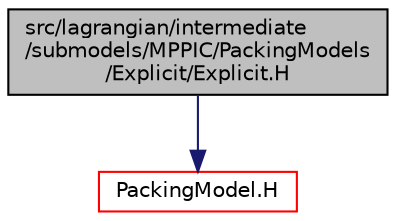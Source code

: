 digraph "src/lagrangian/intermediate/submodels/MPPIC/PackingModels/Explicit/Explicit.H"
{
  bgcolor="transparent";
  edge [fontname="Helvetica",fontsize="10",labelfontname="Helvetica",labelfontsize="10"];
  node [fontname="Helvetica",fontsize="10",shape=record];
  Node1 [label="src/lagrangian/intermediate\l/submodels/MPPIC/PackingModels\l/Explicit/Explicit.H",height=0.2,width=0.4,color="black", fillcolor="grey75", style="filled", fontcolor="black"];
  Node1 -> Node2 [color="midnightblue",fontsize="10",style="solid",fontname="Helvetica"];
  Node2 [label="PackingModel.H",height=0.2,width=0.4,color="red",URL="$a07084.html"];
}
